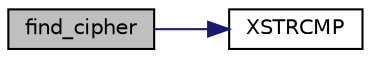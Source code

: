 digraph "find_cipher"
{
 // LATEX_PDF_SIZE
  edge [fontname="Helvetica",fontsize="10",labelfontname="Helvetica",labelfontsize="10"];
  node [fontname="Helvetica",fontsize="10",shape=record];
  rankdir="LR";
  Node124 [label="find_cipher",height=0.2,width=0.4,color="black", fillcolor="grey75", style="filled", fontcolor="black",tooltip="Find a registered cipher by name."];
  Node124 -> Node125 [color="midnightblue",fontsize="10",style="solid",fontname="Helvetica"];
  Node125 [label="XSTRCMP",height=0.2,width=0.4,color="black", fillcolor="white", style="filled",URL="$tomcrypt__cfg_8h.html#a5d6e3d69e1d3f54de008b963bba3c6b3",tooltip=" "];
}
